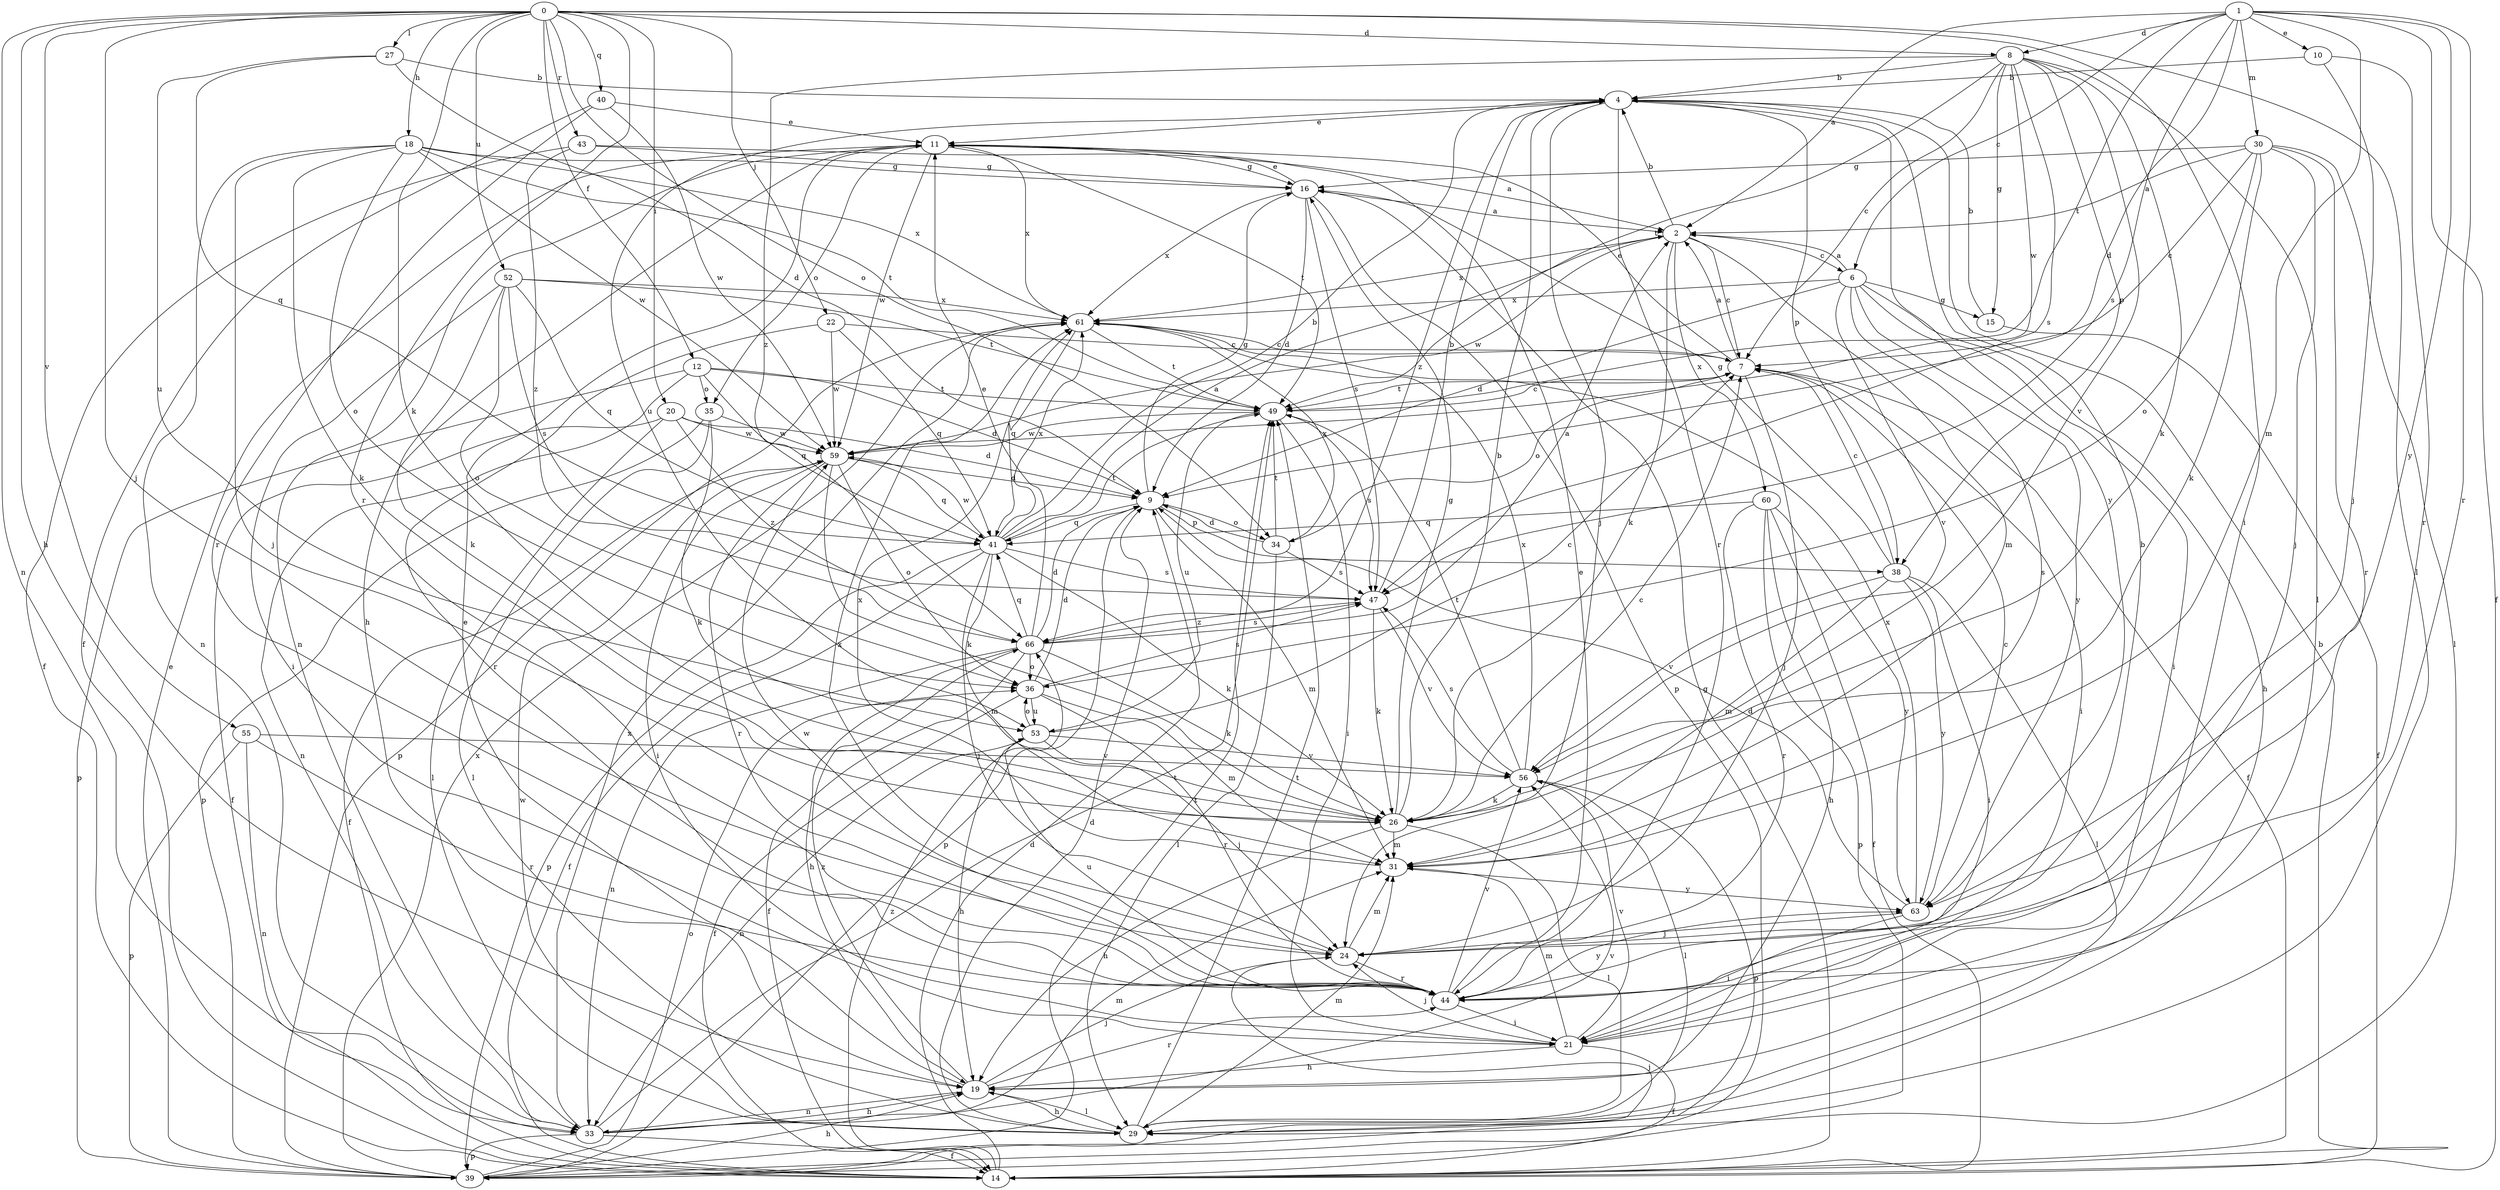 strict digraph  {
0;
1;
2;
4;
6;
7;
8;
9;
10;
11;
12;
14;
15;
16;
18;
19;
20;
21;
22;
24;
26;
27;
29;
30;
31;
33;
34;
35;
36;
38;
39;
40;
41;
43;
44;
47;
49;
52;
53;
55;
56;
59;
60;
61;
63;
66;
0 -> 8  [label=d];
0 -> 12  [label=f];
0 -> 18  [label=h];
0 -> 19  [label=h];
0 -> 20  [label=i];
0 -> 21  [label=i];
0 -> 22  [label=j];
0 -> 24  [label=j];
0 -> 26  [label=k];
0 -> 27  [label=l];
0 -> 29  [label=l];
0 -> 33  [label=n];
0 -> 34  [label=o];
0 -> 40  [label=q];
0 -> 43  [label=r];
0 -> 44  [label=r];
0 -> 52  [label=u];
0 -> 55  [label=v];
1 -> 2  [label=a];
1 -> 6  [label=c];
1 -> 8  [label=d];
1 -> 9  [label=d];
1 -> 10  [label=e];
1 -> 14  [label=f];
1 -> 30  [label=m];
1 -> 31  [label=m];
1 -> 44  [label=r];
1 -> 47  [label=s];
1 -> 49  [label=t];
1 -> 63  [label=y];
2 -> 4  [label=b];
2 -> 6  [label=c];
2 -> 7  [label=c];
2 -> 26  [label=k];
2 -> 31  [label=m];
2 -> 59  [label=w];
2 -> 60  [label=x];
2 -> 61  [label=x];
4 -> 11  [label=e];
4 -> 24  [label=j];
4 -> 38  [label=p];
4 -> 44  [label=r];
4 -> 53  [label=u];
4 -> 63  [label=y];
4 -> 66  [label=z];
6 -> 2  [label=a];
6 -> 9  [label=d];
6 -> 15  [label=g];
6 -> 19  [label=h];
6 -> 21  [label=i];
6 -> 31  [label=s];
6 -> 56  [label=v];
6 -> 61  [label=x];
6 -> 63  [label=y];
7 -> 2  [label=a];
7 -> 11  [label=e];
7 -> 14  [label=f];
7 -> 21  [label=i];
7 -> 24  [label=j];
7 -> 34  [label=o];
7 -> 49  [label=t];
8 -> 4  [label=b];
8 -> 7  [label=c];
8 -> 15  [label=g];
8 -> 26  [label=k];
8 -> 29  [label=l];
8 -> 38  [label=p];
8 -> 47  [label=s];
8 -> 49  [label=t];
8 -> 56  [label=v];
8 -> 59  [label=w];
8 -> 66  [label=z];
9 -> 16  [label=g];
9 -> 31  [label=m];
9 -> 34  [label=o];
9 -> 38  [label=p];
9 -> 39  [label=p];
9 -> 41  [label=q];
10 -> 4  [label=b];
10 -> 24  [label=j];
10 -> 44  [label=r];
11 -> 16  [label=g];
11 -> 19  [label=h];
11 -> 33  [label=n];
11 -> 35  [label=o];
11 -> 49  [label=t];
11 -> 59  [label=w];
11 -> 61  [label=x];
12 -> 9  [label=d];
12 -> 33  [label=n];
12 -> 35  [label=o];
12 -> 39  [label=p];
12 -> 41  [label=q];
12 -> 49  [label=t];
14 -> 4  [label=b];
14 -> 9  [label=d];
14 -> 16  [label=g];
14 -> 66  [label=z];
15 -> 4  [label=b];
15 -> 14  [label=f];
16 -> 2  [label=a];
16 -> 9  [label=d];
16 -> 11  [label=e];
16 -> 39  [label=p];
16 -> 47  [label=s];
16 -> 61  [label=x];
18 -> 16  [label=g];
18 -> 24  [label=j];
18 -> 26  [label=k];
18 -> 33  [label=n];
18 -> 36  [label=o];
18 -> 49  [label=t];
18 -> 59  [label=w];
18 -> 61  [label=x];
19 -> 11  [label=e];
19 -> 24  [label=j];
19 -> 29  [label=l];
19 -> 33  [label=n];
19 -> 44  [label=r];
19 -> 66  [label=z];
20 -> 9  [label=d];
20 -> 14  [label=f];
20 -> 29  [label=l];
20 -> 59  [label=w];
20 -> 66  [label=z];
21 -> 14  [label=f];
21 -> 19  [label=h];
21 -> 24  [label=j];
21 -> 31  [label=m];
21 -> 56  [label=v];
22 -> 7  [label=c];
22 -> 41  [label=q];
22 -> 44  [label=r];
22 -> 59  [label=w];
24 -> 31  [label=m];
24 -> 44  [label=r];
24 -> 61  [label=x];
26 -> 4  [label=b];
26 -> 7  [label=c];
26 -> 16  [label=g];
26 -> 19  [label=h];
26 -> 29  [label=l];
26 -> 31  [label=m];
27 -> 4  [label=b];
27 -> 9  [label=d];
27 -> 41  [label=q];
27 -> 53  [label=u];
29 -> 9  [label=d];
29 -> 19  [label=h];
29 -> 31  [label=m];
29 -> 49  [label=t];
29 -> 59  [label=w];
30 -> 2  [label=a];
30 -> 7  [label=c];
30 -> 16  [label=g];
30 -> 24  [label=j];
30 -> 26  [label=k];
30 -> 29  [label=l];
30 -> 36  [label=o];
30 -> 44  [label=r];
31 -> 61  [label=x];
31 -> 63  [label=y];
33 -> 14  [label=f];
33 -> 19  [label=h];
33 -> 31  [label=m];
33 -> 39  [label=p];
33 -> 49  [label=t];
33 -> 56  [label=v];
33 -> 61  [label=x];
34 -> 9  [label=d];
34 -> 29  [label=l];
34 -> 47  [label=s];
34 -> 49  [label=t];
34 -> 61  [label=x];
35 -> 26  [label=k];
35 -> 29  [label=l];
35 -> 39  [label=p];
35 -> 59  [label=w];
36 -> 9  [label=d];
36 -> 14  [label=f];
36 -> 31  [label=m];
36 -> 44  [label=r];
36 -> 47  [label=s];
36 -> 53  [label=u];
38 -> 7  [label=c];
38 -> 16  [label=g];
38 -> 21  [label=i];
38 -> 29  [label=l];
38 -> 31  [label=m];
38 -> 56  [label=v];
38 -> 63  [label=y];
39 -> 11  [label=e];
39 -> 19  [label=h];
39 -> 24  [label=j];
39 -> 36  [label=o];
39 -> 49  [label=t];
39 -> 61  [label=x];
40 -> 11  [label=e];
40 -> 14  [label=f];
40 -> 44  [label=r];
40 -> 59  [label=w];
41 -> 2  [label=a];
41 -> 4  [label=b];
41 -> 14  [label=f];
41 -> 24  [label=j];
41 -> 26  [label=k];
41 -> 31  [label=m];
41 -> 39  [label=p];
41 -> 47  [label=s];
41 -> 49  [label=t];
41 -> 59  [label=w];
41 -> 61  [label=x];
43 -> 2  [label=a];
43 -> 14  [label=f];
43 -> 16  [label=g];
43 -> 66  [label=z];
44 -> 4  [label=b];
44 -> 11  [label=e];
44 -> 21  [label=i];
44 -> 53  [label=u];
44 -> 56  [label=v];
44 -> 59  [label=w];
44 -> 63  [label=y];
47 -> 4  [label=b];
47 -> 26  [label=k];
47 -> 56  [label=v];
47 -> 66  [label=z];
49 -> 7  [label=c];
49 -> 21  [label=i];
49 -> 47  [label=s];
49 -> 53  [label=u];
49 -> 59  [label=w];
52 -> 21  [label=i];
52 -> 26  [label=k];
52 -> 36  [label=o];
52 -> 41  [label=q];
52 -> 47  [label=s];
52 -> 49  [label=t];
52 -> 61  [label=x];
53 -> 7  [label=c];
53 -> 19  [label=h];
53 -> 24  [label=j];
53 -> 33  [label=n];
53 -> 36  [label=o];
53 -> 56  [label=v];
55 -> 33  [label=n];
55 -> 39  [label=p];
55 -> 44  [label=r];
55 -> 56  [label=v];
56 -> 26  [label=k];
56 -> 29  [label=l];
56 -> 39  [label=p];
56 -> 47  [label=s];
56 -> 49  [label=t];
56 -> 61  [label=x];
59 -> 9  [label=d];
59 -> 14  [label=f];
59 -> 21  [label=i];
59 -> 26  [label=k];
59 -> 36  [label=o];
59 -> 41  [label=q];
59 -> 44  [label=r];
60 -> 14  [label=f];
60 -> 19  [label=h];
60 -> 39  [label=p];
60 -> 41  [label=q];
60 -> 44  [label=r];
60 -> 63  [label=y];
61 -> 7  [label=c];
61 -> 39  [label=p];
61 -> 41  [label=q];
61 -> 49  [label=t];
63 -> 7  [label=c];
63 -> 9  [label=d];
63 -> 21  [label=i];
63 -> 24  [label=j];
63 -> 61  [label=x];
66 -> 2  [label=a];
66 -> 9  [label=d];
66 -> 11  [label=e];
66 -> 14  [label=f];
66 -> 19  [label=h];
66 -> 26  [label=k];
66 -> 33  [label=n];
66 -> 36  [label=o];
66 -> 41  [label=q];
66 -> 47  [label=s];
}
